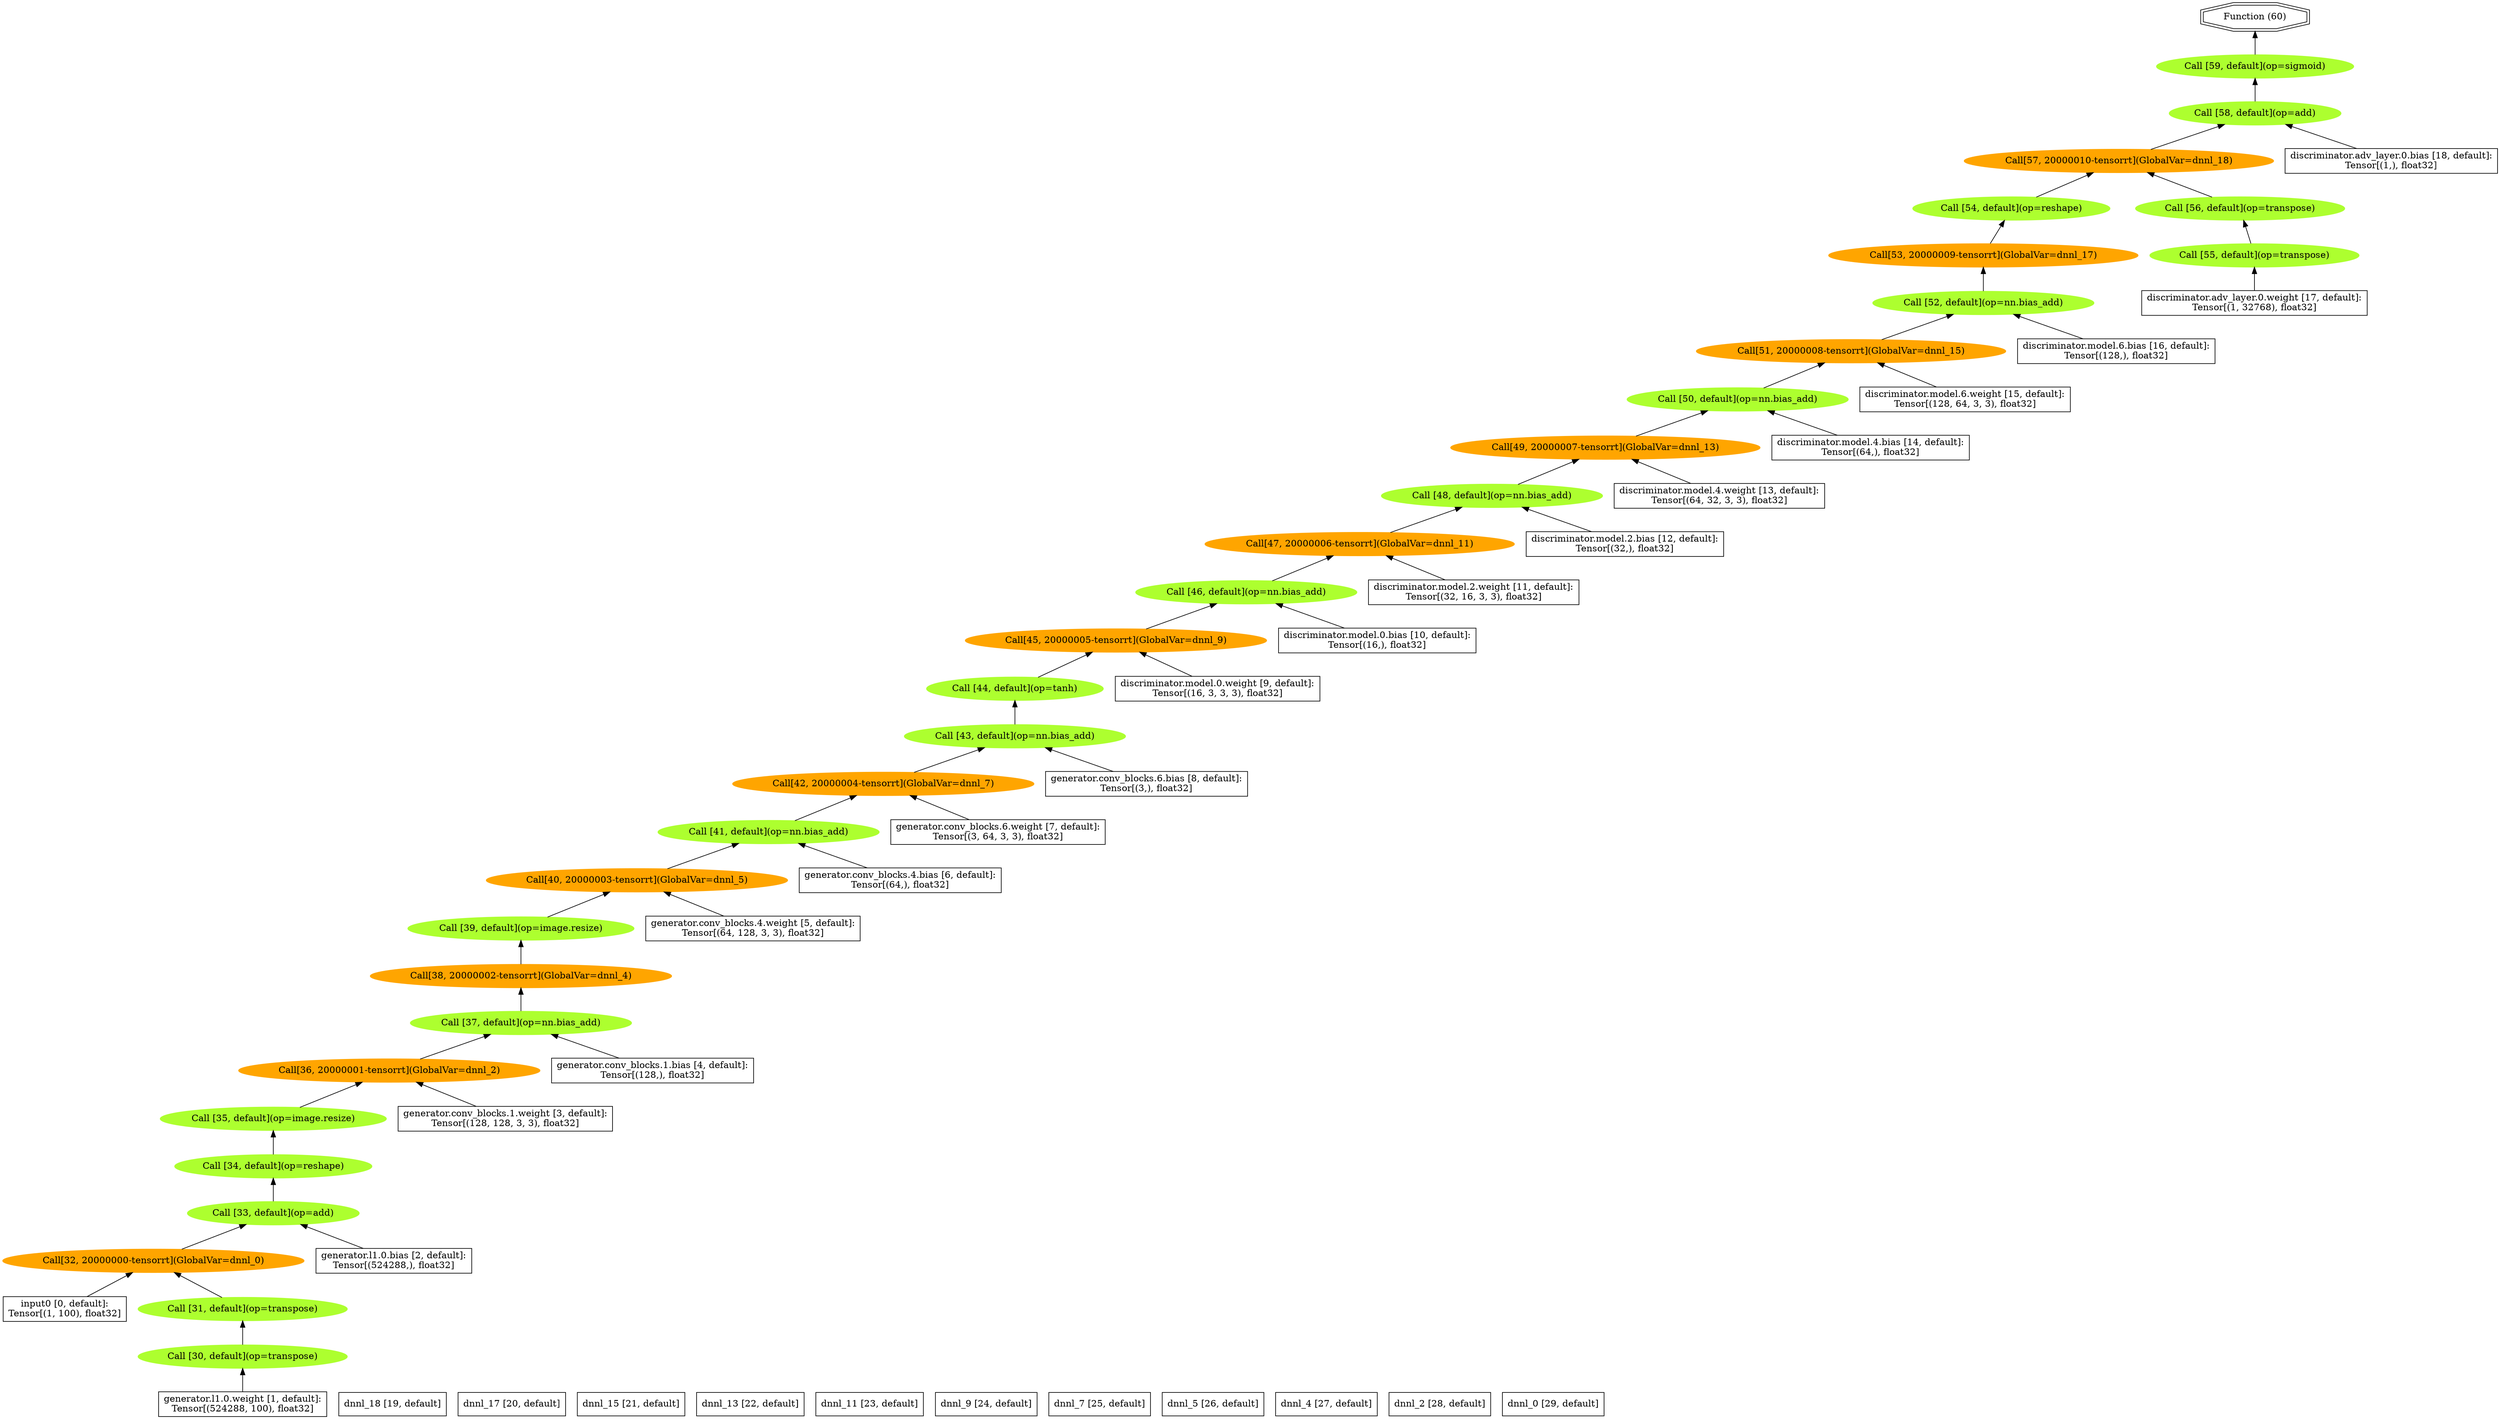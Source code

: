 digraph {
	rankdir=BT
	0 [label="input0 [0, default]:
Tensor[(1, 100), float32]" shape=rectangle]
	1 [label="generator.l1.0.weight [1, default]:
Tensor[(524288, 100), float32]" shape=rectangle]
	2 [label="generator.l1.0.bias [2, default]:
Tensor[(524288,), float32]" shape=rectangle]
	3 [label="generator.conv_blocks.1.weight [3, default]:
Tensor[(128, 128, 3, 3), float32]" shape=rectangle]
	4 [label="generator.conv_blocks.1.bias [4, default]:
Tensor[(128,), float32]" shape=rectangle]
	5 [label="generator.conv_blocks.4.weight [5, default]:
Tensor[(64, 128, 3, 3), float32]" shape=rectangle]
	6 [label="generator.conv_blocks.4.bias [6, default]:
Tensor[(64,), float32]" shape=rectangle]
	7 [label="generator.conv_blocks.6.weight [7, default]:
Tensor[(3, 64, 3, 3), float32]" shape=rectangle]
	8 [label="generator.conv_blocks.6.bias [8, default]:
Tensor[(3,), float32]" shape=rectangle]
	9 [label="discriminator.model.0.weight [9, default]:
Tensor[(16, 3, 3, 3), float32]" shape=rectangle]
	10 [label="discriminator.model.0.bias [10, default]:
Tensor[(16,), float32]" shape=rectangle]
	11 [label="discriminator.model.2.weight [11, default]:
Tensor[(32, 16, 3, 3), float32]" shape=rectangle]
	12 [label="discriminator.model.2.bias [12, default]:
Tensor[(32,), float32]" shape=rectangle]
	13 [label="discriminator.model.4.weight [13, default]:
Tensor[(64, 32, 3, 3), float32]" shape=rectangle]
	14 [label="discriminator.model.4.bias [14, default]:
Tensor[(64,), float32]" shape=rectangle]
	15 [label="discriminator.model.6.weight [15, default]:
Tensor[(128, 64, 3, 3), float32]" shape=rectangle]
	16 [label="discriminator.model.6.bias [16, default]:
Tensor[(128,), float32]" shape=rectangle]
	17 [label="discriminator.adv_layer.0.weight [17, default]:
Tensor[(1, 32768), float32]" shape=rectangle]
	18 [label="discriminator.adv_layer.0.bias [18, default]:
Tensor[(1,), float32]" shape=rectangle]
	19 [label="dnnl_18 [19, default]" shape=rectangle]
	20 [label="dnnl_17 [20, default]" shape=rectangle]
	21 [label="dnnl_15 [21, default]" shape=rectangle]
	22 [label="dnnl_13 [22, default]" shape=rectangle]
	23 [label="dnnl_11 [23, default]" shape=rectangle]
	24 [label="dnnl_9 [24, default]" shape=rectangle]
	25 [label="dnnl_7 [25, default]" shape=rectangle]
	26 [label="dnnl_5 [26, default]" shape=rectangle]
	27 [label="dnnl_4 [27, default]" shape=rectangle]
	28 [label="dnnl_2 [28, default]" shape=rectangle]
	29 [label="dnnl_0 [29, default]" shape=rectangle]
	30 [label="Call [30, default](op=transpose)" color=greenyellow shape=ellipse style=filled]
	1 -> 30
	31 [label="Call [31, default](op=transpose)" color=greenyellow shape=ellipse style=filled]
	30 -> 31
	32 [label="Call[32, 20000000-tensorrt](GlobalVar=dnnl_0)" color=orange shape=ellipse style=filled]
	0 -> 32
	31 -> 32
	33 [label="Call [33, default](op=add)" color=greenyellow shape=ellipse style=filled]
	32 -> 33
	2 -> 33
	34 [label="Call [34, default](op=reshape)" color=greenyellow shape=ellipse style=filled]
	33 -> 34
	35 [label="Call [35, default](op=image.resize)" color=greenyellow shape=ellipse style=filled]
	34 -> 35
	36 [label="Call[36, 20000001-tensorrt](GlobalVar=dnnl_2)" color=orange shape=ellipse style=filled]
	35 -> 36
	3 -> 36
	37 [label="Call [37, default](op=nn.bias_add)" color=greenyellow shape=ellipse style=filled]
	36 -> 37
	4 -> 37
	38 [label="Call[38, 20000002-tensorrt](GlobalVar=dnnl_4)" color=orange shape=ellipse style=filled]
	37 -> 38
	39 [label="Call [39, default](op=image.resize)" color=greenyellow shape=ellipse style=filled]
	38 -> 39
	40 [label="Call[40, 20000003-tensorrt](GlobalVar=dnnl_5)" color=orange shape=ellipse style=filled]
	39 -> 40
	5 -> 40
	41 [label="Call [41, default](op=nn.bias_add)" color=greenyellow shape=ellipse style=filled]
	40 -> 41
	6 -> 41
	42 [label="Call[42, 20000004-tensorrt](GlobalVar=dnnl_7)" color=orange shape=ellipse style=filled]
	41 -> 42
	7 -> 42
	43 [label="Call [43, default](op=nn.bias_add)" color=greenyellow shape=ellipse style=filled]
	42 -> 43
	8 -> 43
	44 [label="Call [44, default](op=tanh)" color=greenyellow shape=ellipse style=filled]
	43 -> 44
	45 [label="Call[45, 20000005-tensorrt](GlobalVar=dnnl_9)" color=orange shape=ellipse style=filled]
	44 -> 45
	9 -> 45
	46 [label="Call [46, default](op=nn.bias_add)" color=greenyellow shape=ellipse style=filled]
	45 -> 46
	10 -> 46
	47 [label="Call[47, 20000006-tensorrt](GlobalVar=dnnl_11)" color=orange shape=ellipse style=filled]
	46 -> 47
	11 -> 47
	48 [label="Call [48, default](op=nn.bias_add)" color=greenyellow shape=ellipse style=filled]
	47 -> 48
	12 -> 48
	49 [label="Call[49, 20000007-tensorrt](GlobalVar=dnnl_13)" color=orange shape=ellipse style=filled]
	48 -> 49
	13 -> 49
	50 [label="Call [50, default](op=nn.bias_add)" color=greenyellow shape=ellipse style=filled]
	49 -> 50
	14 -> 50
	51 [label="Call[51, 20000008-tensorrt](GlobalVar=dnnl_15)" color=orange shape=ellipse style=filled]
	50 -> 51
	15 -> 51
	52 [label="Call [52, default](op=nn.bias_add)" color=greenyellow shape=ellipse style=filled]
	51 -> 52
	16 -> 52
	53 [label="Call[53, 20000009-tensorrt](GlobalVar=dnnl_17)" color=orange shape=ellipse style=filled]
	52 -> 53
	54 [label="Call [54, default](op=reshape)" color=greenyellow shape=ellipse style=filled]
	53 -> 54
	55 [label="Call [55, default](op=transpose)" color=greenyellow shape=ellipse style=filled]
	17 -> 55
	56 [label="Call [56, default](op=transpose)" color=greenyellow shape=ellipse style=filled]
	55 -> 56
	57 [label="Call[57, 20000010-tensorrt](GlobalVar=dnnl_18)" color=orange shape=ellipse style=filled]
	54 -> 57
	56 -> 57
	58 [label="Call [58, default](op=add)" color=greenyellow shape=ellipse style=filled]
	57 -> 58
	18 -> 58
	59 [label="Call [59, default](op=sigmoid)" color=greenyellow shape=ellipse style=filled]
	58 -> 59
	60 [label="Function (60)" shape=doubleoctagon]
	59 -> 60
}
